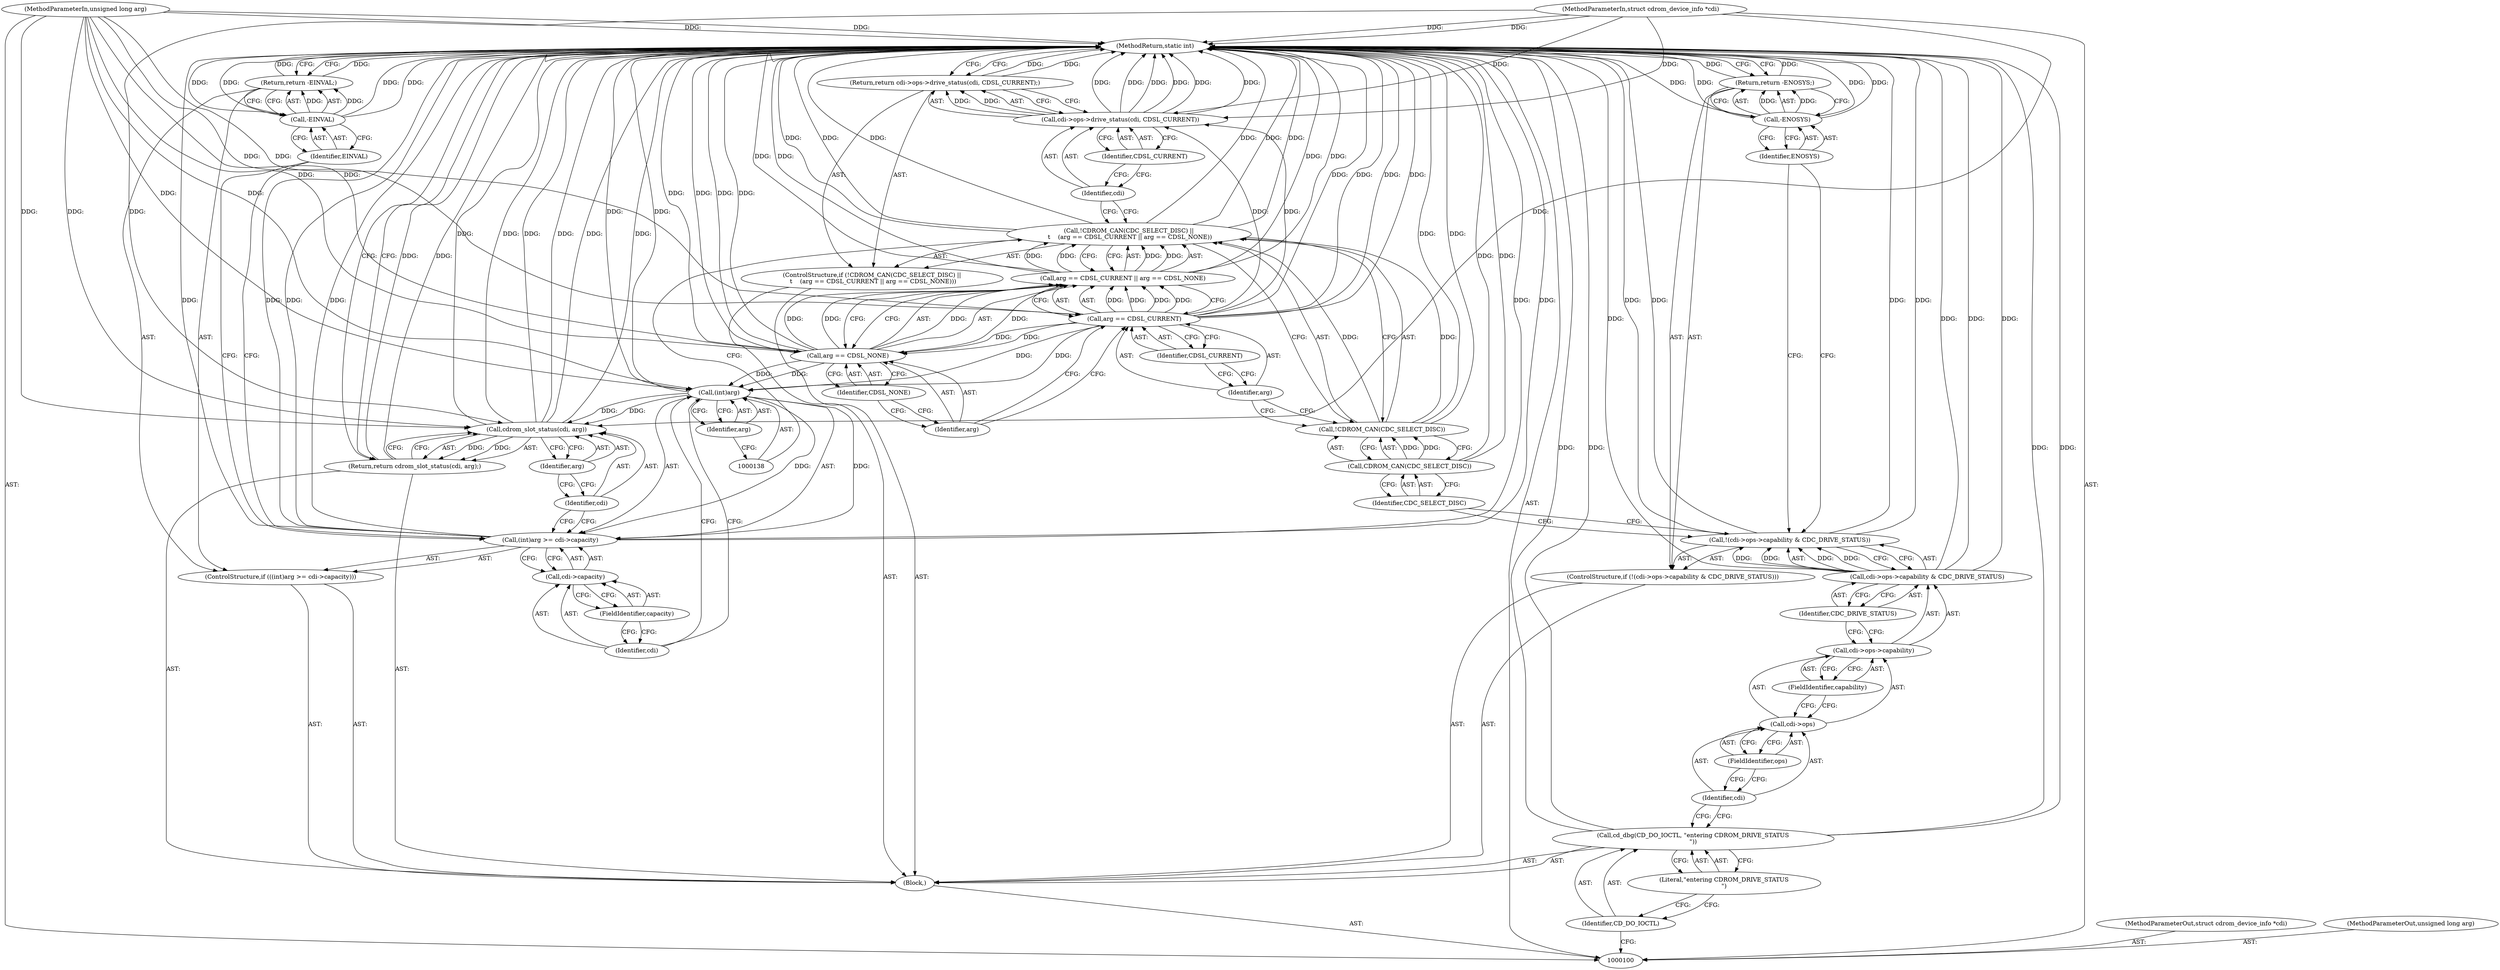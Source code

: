 digraph "1_linux_8f3fafc9c2f0ece10832c25f7ffcb07c97a32ad4" {
"1000150" [label="(MethodReturn,static int)"];
"1000101" [label="(MethodParameterIn,struct cdrom_device_info *cdi)"];
"1000215" [label="(MethodParameterOut,struct cdrom_device_info *cdi)"];
"1000132" [label="(Call,cdi->ops->drive_status(cdi, CDSL_CURRENT))"];
"1000131" [label="(Return,return cdi->ops->drive_status(cdi, CDSL_CURRENT);)"];
"1000133" [label="(Identifier,cdi)"];
"1000134" [label="(Identifier,CDSL_CURRENT)"];
"1000135" [label="(ControlStructure,if (((int)arg >= cdi->capacity)))"];
"1000139" [label="(Identifier,arg)"];
"1000140" [label="(Call,cdi->capacity)"];
"1000141" [label="(Identifier,cdi)"];
"1000142" [label="(FieldIdentifier,capacity)"];
"1000136" [label="(Call,(int)arg >= cdi->capacity)"];
"1000137" [label="(Call,(int)arg)"];
"1000144" [label="(Call,-EINVAL)"];
"1000145" [label="(Identifier,EINVAL)"];
"1000143" [label="(Return,return -EINVAL;)"];
"1000146" [label="(Return,return cdrom_slot_status(cdi, arg);)"];
"1000148" [label="(Identifier,cdi)"];
"1000149" [label="(Identifier,arg)"];
"1000147" [label="(Call,cdrom_slot_status(cdi, arg))"];
"1000102" [label="(MethodParameterIn,unsigned long arg)"];
"1000216" [label="(MethodParameterOut,unsigned long arg)"];
"1000103" [label="(Block,)"];
"1000104" [label="(Call,cd_dbg(CD_DO_IOCTL, \"entering CDROM_DRIVE_STATUS\n\"))"];
"1000106" [label="(Literal,\"entering CDROM_DRIVE_STATUS\n\")"];
"1000105" [label="(Identifier,CD_DO_IOCTL)"];
"1000107" [label="(ControlStructure,if (!(cdi->ops->capability & CDC_DRIVE_STATUS)))"];
"1000113" [label="(FieldIdentifier,ops)"];
"1000114" [label="(FieldIdentifier,capability)"];
"1000115" [label="(Identifier,CDC_DRIVE_STATUS)"];
"1000108" [label="(Call,!(cdi->ops->capability & CDC_DRIVE_STATUS))"];
"1000109" [label="(Call,cdi->ops->capability & CDC_DRIVE_STATUS)"];
"1000110" [label="(Call,cdi->ops->capability)"];
"1000111" [label="(Call,cdi->ops)"];
"1000112" [label="(Identifier,cdi)"];
"1000118" [label="(Identifier,ENOSYS)"];
"1000116" [label="(Return,return -ENOSYS;)"];
"1000117" [label="(Call,-ENOSYS)"];
"1000123" [label="(Identifier,CDC_SELECT_DISC)"];
"1000119" [label="(ControlStructure,if (!CDROM_CAN(CDC_SELECT_DISC) ||\n \t    (arg == CDSL_CURRENT || arg == CDSL_NONE)))"];
"1000120" [label="(Call,!CDROM_CAN(CDC_SELECT_DISC) ||\n \t    (arg == CDSL_CURRENT || arg == CDSL_NONE))"];
"1000121" [label="(Call,!CDROM_CAN(CDC_SELECT_DISC))"];
"1000122" [label="(Call,CDROM_CAN(CDC_SELECT_DISC))"];
"1000127" [label="(Identifier,CDSL_CURRENT)"];
"1000128" [label="(Call,arg == CDSL_NONE)"];
"1000129" [label="(Identifier,arg)"];
"1000130" [label="(Identifier,CDSL_NONE)"];
"1000124" [label="(Call,arg == CDSL_CURRENT || arg == CDSL_NONE)"];
"1000125" [label="(Call,arg == CDSL_CURRENT)"];
"1000126" [label="(Identifier,arg)"];
"1000150" -> "1000100"  [label="AST: "];
"1000150" -> "1000116"  [label="CFG: "];
"1000150" -> "1000131"  [label="CFG: "];
"1000150" -> "1000143"  [label="CFG: "];
"1000150" -> "1000146"  [label="CFG: "];
"1000116" -> "1000150"  [label="DDG: "];
"1000146" -> "1000150"  [label="DDG: "];
"1000131" -> "1000150"  [label="DDG: "];
"1000143" -> "1000150"  [label="DDG: "];
"1000117" -> "1000150"  [label="DDG: "];
"1000117" -> "1000150"  [label="DDG: "];
"1000124" -> "1000150"  [label="DDG: "];
"1000124" -> "1000150"  [label="DDG: "];
"1000108" -> "1000150"  [label="DDG: "];
"1000108" -> "1000150"  [label="DDG: "];
"1000104" -> "1000150"  [label="DDG: "];
"1000104" -> "1000150"  [label="DDG: "];
"1000136" -> "1000150"  [label="DDG: "];
"1000136" -> "1000150"  [label="DDG: "];
"1000136" -> "1000150"  [label="DDG: "];
"1000125" -> "1000150"  [label="DDG: "];
"1000125" -> "1000150"  [label="DDG: "];
"1000147" -> "1000150"  [label="DDG: "];
"1000147" -> "1000150"  [label="DDG: "];
"1000147" -> "1000150"  [label="DDG: "];
"1000120" -> "1000150"  [label="DDG: "];
"1000120" -> "1000150"  [label="DDG: "];
"1000120" -> "1000150"  [label="DDG: "];
"1000128" -> "1000150"  [label="DDG: "];
"1000128" -> "1000150"  [label="DDG: "];
"1000122" -> "1000150"  [label="DDG: "];
"1000132" -> "1000150"  [label="DDG: "];
"1000132" -> "1000150"  [label="DDG: "];
"1000132" -> "1000150"  [label="DDG: "];
"1000137" -> "1000150"  [label="DDG: "];
"1000144" -> "1000150"  [label="DDG: "];
"1000144" -> "1000150"  [label="DDG: "];
"1000109" -> "1000150"  [label="DDG: "];
"1000109" -> "1000150"  [label="DDG: "];
"1000102" -> "1000150"  [label="DDG: "];
"1000101" -> "1000150"  [label="DDG: "];
"1000121" -> "1000150"  [label="DDG: "];
"1000101" -> "1000100"  [label="AST: "];
"1000101" -> "1000150"  [label="DDG: "];
"1000101" -> "1000132"  [label="DDG: "];
"1000101" -> "1000147"  [label="DDG: "];
"1000215" -> "1000100"  [label="AST: "];
"1000132" -> "1000131"  [label="AST: "];
"1000132" -> "1000134"  [label="CFG: "];
"1000133" -> "1000132"  [label="AST: "];
"1000134" -> "1000132"  [label="AST: "];
"1000131" -> "1000132"  [label="CFG: "];
"1000132" -> "1000150"  [label="DDG: "];
"1000132" -> "1000150"  [label="DDG: "];
"1000132" -> "1000150"  [label="DDG: "];
"1000132" -> "1000131"  [label="DDG: "];
"1000101" -> "1000132"  [label="DDG: "];
"1000125" -> "1000132"  [label="DDG: "];
"1000131" -> "1000119"  [label="AST: "];
"1000131" -> "1000132"  [label="CFG: "];
"1000132" -> "1000131"  [label="AST: "];
"1000150" -> "1000131"  [label="CFG: "];
"1000131" -> "1000150"  [label="DDG: "];
"1000132" -> "1000131"  [label="DDG: "];
"1000133" -> "1000132"  [label="AST: "];
"1000133" -> "1000120"  [label="CFG: "];
"1000134" -> "1000133"  [label="CFG: "];
"1000134" -> "1000132"  [label="AST: "];
"1000134" -> "1000133"  [label="CFG: "];
"1000132" -> "1000134"  [label="CFG: "];
"1000135" -> "1000103"  [label="AST: "];
"1000136" -> "1000135"  [label="AST: "];
"1000143" -> "1000135"  [label="AST: "];
"1000139" -> "1000137"  [label="AST: "];
"1000139" -> "1000138"  [label="CFG: "];
"1000137" -> "1000139"  [label="CFG: "];
"1000140" -> "1000136"  [label="AST: "];
"1000140" -> "1000142"  [label="CFG: "];
"1000141" -> "1000140"  [label="AST: "];
"1000142" -> "1000140"  [label="AST: "];
"1000136" -> "1000140"  [label="CFG: "];
"1000141" -> "1000140"  [label="AST: "];
"1000141" -> "1000137"  [label="CFG: "];
"1000142" -> "1000141"  [label="CFG: "];
"1000142" -> "1000140"  [label="AST: "];
"1000142" -> "1000141"  [label="CFG: "];
"1000140" -> "1000142"  [label="CFG: "];
"1000136" -> "1000135"  [label="AST: "];
"1000136" -> "1000140"  [label="CFG: "];
"1000137" -> "1000136"  [label="AST: "];
"1000140" -> "1000136"  [label="AST: "];
"1000145" -> "1000136"  [label="CFG: "];
"1000148" -> "1000136"  [label="CFG: "];
"1000136" -> "1000150"  [label="DDG: "];
"1000136" -> "1000150"  [label="DDG: "];
"1000136" -> "1000150"  [label="DDG: "];
"1000137" -> "1000136"  [label="DDG: "];
"1000137" -> "1000136"  [label="AST: "];
"1000137" -> "1000139"  [label="CFG: "];
"1000138" -> "1000137"  [label="AST: "];
"1000139" -> "1000137"  [label="AST: "];
"1000141" -> "1000137"  [label="CFG: "];
"1000137" -> "1000150"  [label="DDG: "];
"1000137" -> "1000136"  [label="DDG: "];
"1000125" -> "1000137"  [label="DDG: "];
"1000128" -> "1000137"  [label="DDG: "];
"1000102" -> "1000137"  [label="DDG: "];
"1000137" -> "1000147"  [label="DDG: "];
"1000144" -> "1000143"  [label="AST: "];
"1000144" -> "1000145"  [label="CFG: "];
"1000145" -> "1000144"  [label="AST: "];
"1000143" -> "1000144"  [label="CFG: "];
"1000144" -> "1000150"  [label="DDG: "];
"1000144" -> "1000150"  [label="DDG: "];
"1000144" -> "1000143"  [label="DDG: "];
"1000145" -> "1000144"  [label="AST: "];
"1000145" -> "1000136"  [label="CFG: "];
"1000144" -> "1000145"  [label="CFG: "];
"1000143" -> "1000135"  [label="AST: "];
"1000143" -> "1000144"  [label="CFG: "];
"1000144" -> "1000143"  [label="AST: "];
"1000150" -> "1000143"  [label="CFG: "];
"1000143" -> "1000150"  [label="DDG: "];
"1000144" -> "1000143"  [label="DDG: "];
"1000146" -> "1000103"  [label="AST: "];
"1000146" -> "1000147"  [label="CFG: "];
"1000147" -> "1000146"  [label="AST: "];
"1000150" -> "1000146"  [label="CFG: "];
"1000146" -> "1000150"  [label="DDG: "];
"1000147" -> "1000146"  [label="DDG: "];
"1000148" -> "1000147"  [label="AST: "];
"1000148" -> "1000136"  [label="CFG: "];
"1000149" -> "1000148"  [label="CFG: "];
"1000149" -> "1000147"  [label="AST: "];
"1000149" -> "1000148"  [label="CFG: "];
"1000147" -> "1000149"  [label="CFG: "];
"1000147" -> "1000146"  [label="AST: "];
"1000147" -> "1000149"  [label="CFG: "];
"1000148" -> "1000147"  [label="AST: "];
"1000149" -> "1000147"  [label="AST: "];
"1000146" -> "1000147"  [label="CFG: "];
"1000147" -> "1000150"  [label="DDG: "];
"1000147" -> "1000150"  [label="DDG: "];
"1000147" -> "1000150"  [label="DDG: "];
"1000147" -> "1000146"  [label="DDG: "];
"1000101" -> "1000147"  [label="DDG: "];
"1000137" -> "1000147"  [label="DDG: "];
"1000102" -> "1000147"  [label="DDG: "];
"1000102" -> "1000100"  [label="AST: "];
"1000102" -> "1000150"  [label="DDG: "];
"1000102" -> "1000125"  [label="DDG: "];
"1000102" -> "1000128"  [label="DDG: "];
"1000102" -> "1000137"  [label="DDG: "];
"1000102" -> "1000147"  [label="DDG: "];
"1000216" -> "1000100"  [label="AST: "];
"1000103" -> "1000100"  [label="AST: "];
"1000104" -> "1000103"  [label="AST: "];
"1000107" -> "1000103"  [label="AST: "];
"1000119" -> "1000103"  [label="AST: "];
"1000135" -> "1000103"  [label="AST: "];
"1000146" -> "1000103"  [label="AST: "];
"1000104" -> "1000103"  [label="AST: "];
"1000104" -> "1000106"  [label="CFG: "];
"1000105" -> "1000104"  [label="AST: "];
"1000106" -> "1000104"  [label="AST: "];
"1000112" -> "1000104"  [label="CFG: "];
"1000104" -> "1000150"  [label="DDG: "];
"1000104" -> "1000150"  [label="DDG: "];
"1000106" -> "1000104"  [label="AST: "];
"1000106" -> "1000105"  [label="CFG: "];
"1000104" -> "1000106"  [label="CFG: "];
"1000105" -> "1000104"  [label="AST: "];
"1000105" -> "1000100"  [label="CFG: "];
"1000106" -> "1000105"  [label="CFG: "];
"1000107" -> "1000103"  [label="AST: "];
"1000108" -> "1000107"  [label="AST: "];
"1000116" -> "1000107"  [label="AST: "];
"1000113" -> "1000111"  [label="AST: "];
"1000113" -> "1000112"  [label="CFG: "];
"1000111" -> "1000113"  [label="CFG: "];
"1000114" -> "1000110"  [label="AST: "];
"1000114" -> "1000111"  [label="CFG: "];
"1000110" -> "1000114"  [label="CFG: "];
"1000115" -> "1000109"  [label="AST: "];
"1000115" -> "1000110"  [label="CFG: "];
"1000109" -> "1000115"  [label="CFG: "];
"1000108" -> "1000107"  [label="AST: "];
"1000108" -> "1000109"  [label="CFG: "];
"1000109" -> "1000108"  [label="AST: "];
"1000118" -> "1000108"  [label="CFG: "];
"1000123" -> "1000108"  [label="CFG: "];
"1000108" -> "1000150"  [label="DDG: "];
"1000108" -> "1000150"  [label="DDG: "];
"1000109" -> "1000108"  [label="DDG: "];
"1000109" -> "1000108"  [label="DDG: "];
"1000109" -> "1000108"  [label="AST: "];
"1000109" -> "1000115"  [label="CFG: "];
"1000110" -> "1000109"  [label="AST: "];
"1000115" -> "1000109"  [label="AST: "];
"1000108" -> "1000109"  [label="CFG: "];
"1000109" -> "1000150"  [label="DDG: "];
"1000109" -> "1000150"  [label="DDG: "];
"1000109" -> "1000108"  [label="DDG: "];
"1000109" -> "1000108"  [label="DDG: "];
"1000110" -> "1000109"  [label="AST: "];
"1000110" -> "1000114"  [label="CFG: "];
"1000111" -> "1000110"  [label="AST: "];
"1000114" -> "1000110"  [label="AST: "];
"1000115" -> "1000110"  [label="CFG: "];
"1000111" -> "1000110"  [label="AST: "];
"1000111" -> "1000113"  [label="CFG: "];
"1000112" -> "1000111"  [label="AST: "];
"1000113" -> "1000111"  [label="AST: "];
"1000114" -> "1000111"  [label="CFG: "];
"1000112" -> "1000111"  [label="AST: "];
"1000112" -> "1000104"  [label="CFG: "];
"1000113" -> "1000112"  [label="CFG: "];
"1000118" -> "1000117"  [label="AST: "];
"1000118" -> "1000108"  [label="CFG: "];
"1000117" -> "1000118"  [label="CFG: "];
"1000116" -> "1000107"  [label="AST: "];
"1000116" -> "1000117"  [label="CFG: "];
"1000117" -> "1000116"  [label="AST: "];
"1000150" -> "1000116"  [label="CFG: "];
"1000116" -> "1000150"  [label="DDG: "];
"1000117" -> "1000116"  [label="DDG: "];
"1000117" -> "1000116"  [label="AST: "];
"1000117" -> "1000118"  [label="CFG: "];
"1000118" -> "1000117"  [label="AST: "];
"1000116" -> "1000117"  [label="CFG: "];
"1000117" -> "1000150"  [label="DDG: "];
"1000117" -> "1000150"  [label="DDG: "];
"1000117" -> "1000116"  [label="DDG: "];
"1000123" -> "1000122"  [label="AST: "];
"1000123" -> "1000108"  [label="CFG: "];
"1000122" -> "1000123"  [label="CFG: "];
"1000119" -> "1000103"  [label="AST: "];
"1000120" -> "1000119"  [label="AST: "];
"1000131" -> "1000119"  [label="AST: "];
"1000120" -> "1000119"  [label="AST: "];
"1000120" -> "1000121"  [label="CFG: "];
"1000120" -> "1000124"  [label="CFG: "];
"1000121" -> "1000120"  [label="AST: "];
"1000124" -> "1000120"  [label="AST: "];
"1000133" -> "1000120"  [label="CFG: "];
"1000138" -> "1000120"  [label="CFG: "];
"1000120" -> "1000150"  [label="DDG: "];
"1000120" -> "1000150"  [label="DDG: "];
"1000120" -> "1000150"  [label="DDG: "];
"1000121" -> "1000120"  [label="DDG: "];
"1000124" -> "1000120"  [label="DDG: "];
"1000124" -> "1000120"  [label="DDG: "];
"1000121" -> "1000120"  [label="AST: "];
"1000121" -> "1000122"  [label="CFG: "];
"1000122" -> "1000121"  [label="AST: "];
"1000126" -> "1000121"  [label="CFG: "];
"1000120" -> "1000121"  [label="CFG: "];
"1000121" -> "1000150"  [label="DDG: "];
"1000121" -> "1000120"  [label="DDG: "];
"1000122" -> "1000121"  [label="DDG: "];
"1000122" -> "1000121"  [label="AST: "];
"1000122" -> "1000123"  [label="CFG: "];
"1000123" -> "1000122"  [label="AST: "];
"1000121" -> "1000122"  [label="CFG: "];
"1000122" -> "1000150"  [label="DDG: "];
"1000122" -> "1000121"  [label="DDG: "];
"1000127" -> "1000125"  [label="AST: "];
"1000127" -> "1000126"  [label="CFG: "];
"1000125" -> "1000127"  [label="CFG: "];
"1000128" -> "1000124"  [label="AST: "];
"1000128" -> "1000130"  [label="CFG: "];
"1000129" -> "1000128"  [label="AST: "];
"1000130" -> "1000128"  [label="AST: "];
"1000124" -> "1000128"  [label="CFG: "];
"1000128" -> "1000150"  [label="DDG: "];
"1000128" -> "1000150"  [label="DDG: "];
"1000128" -> "1000124"  [label="DDG: "];
"1000128" -> "1000124"  [label="DDG: "];
"1000125" -> "1000128"  [label="DDG: "];
"1000102" -> "1000128"  [label="DDG: "];
"1000128" -> "1000137"  [label="DDG: "];
"1000129" -> "1000128"  [label="AST: "];
"1000129" -> "1000125"  [label="CFG: "];
"1000130" -> "1000129"  [label="CFG: "];
"1000130" -> "1000128"  [label="AST: "];
"1000130" -> "1000129"  [label="CFG: "];
"1000128" -> "1000130"  [label="CFG: "];
"1000124" -> "1000120"  [label="AST: "];
"1000124" -> "1000125"  [label="CFG: "];
"1000124" -> "1000128"  [label="CFG: "];
"1000125" -> "1000124"  [label="AST: "];
"1000128" -> "1000124"  [label="AST: "];
"1000120" -> "1000124"  [label="CFG: "];
"1000124" -> "1000150"  [label="DDG: "];
"1000124" -> "1000150"  [label="DDG: "];
"1000124" -> "1000120"  [label="DDG: "];
"1000124" -> "1000120"  [label="DDG: "];
"1000125" -> "1000124"  [label="DDG: "];
"1000125" -> "1000124"  [label="DDG: "];
"1000128" -> "1000124"  [label="DDG: "];
"1000128" -> "1000124"  [label="DDG: "];
"1000125" -> "1000124"  [label="AST: "];
"1000125" -> "1000127"  [label="CFG: "];
"1000126" -> "1000125"  [label="AST: "];
"1000127" -> "1000125"  [label="AST: "];
"1000129" -> "1000125"  [label="CFG: "];
"1000124" -> "1000125"  [label="CFG: "];
"1000125" -> "1000150"  [label="DDG: "];
"1000125" -> "1000150"  [label="DDG: "];
"1000125" -> "1000124"  [label="DDG: "];
"1000125" -> "1000124"  [label="DDG: "];
"1000102" -> "1000125"  [label="DDG: "];
"1000125" -> "1000128"  [label="DDG: "];
"1000125" -> "1000132"  [label="DDG: "];
"1000125" -> "1000137"  [label="DDG: "];
"1000126" -> "1000125"  [label="AST: "];
"1000126" -> "1000121"  [label="CFG: "];
"1000127" -> "1000126"  [label="CFG: "];
}
